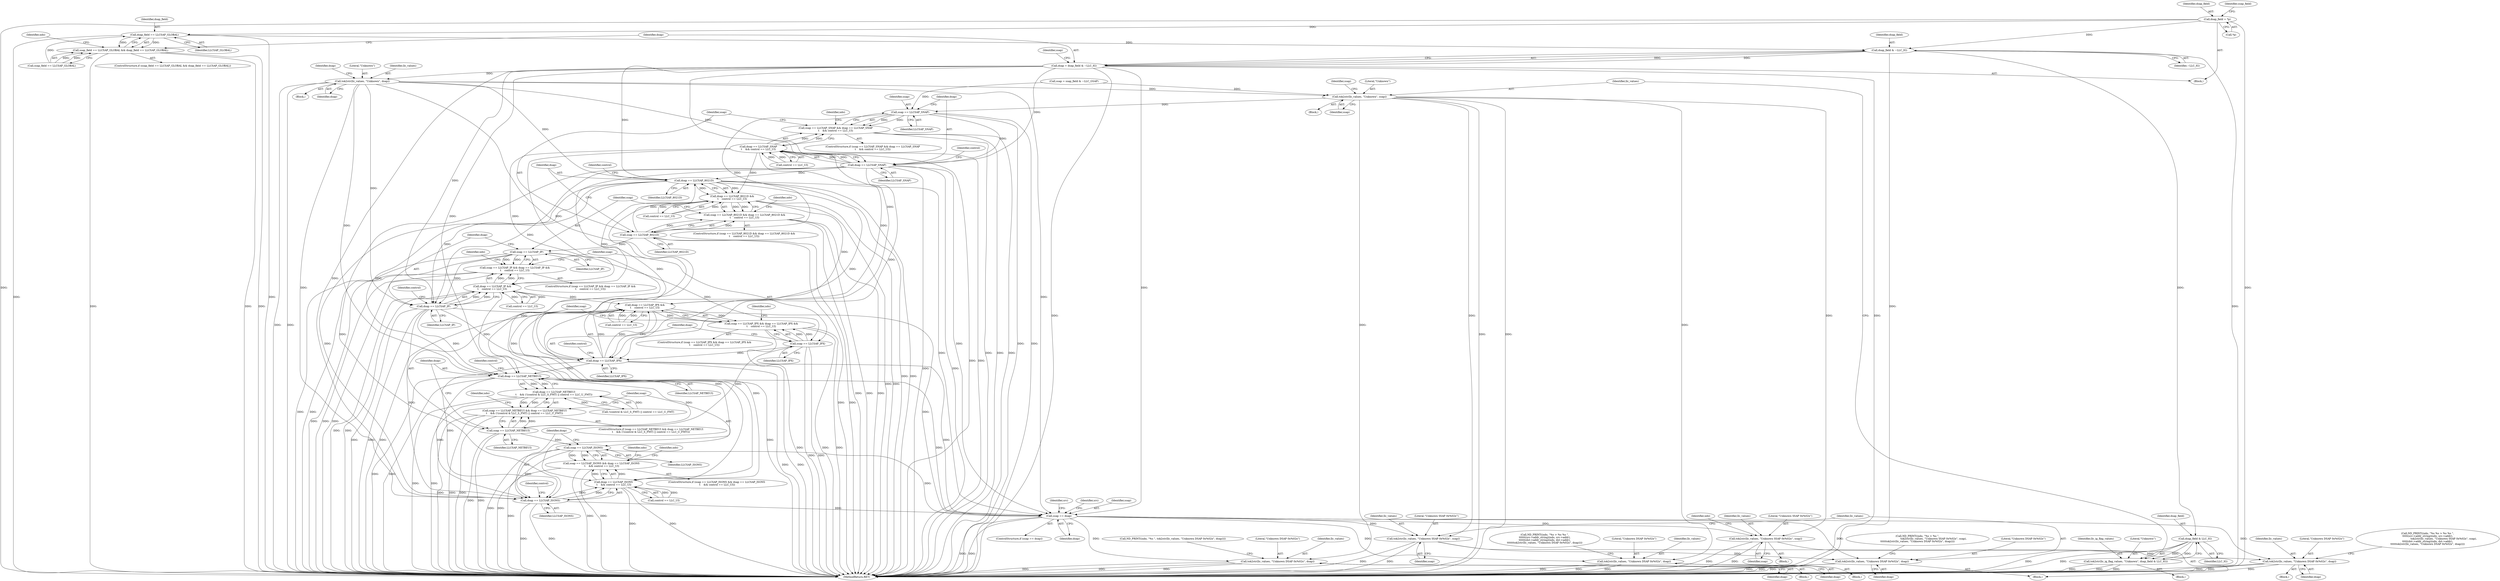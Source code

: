 digraph "0_tcpdump_1dcd10aceabbc03bf571ea32b892c522cbe923de_10@pointer" {
"1000165" [label="(Call,dsap_field = *p)"];
"1000245" [label="(Call,dsap_field == LLCSAP_GLOBAL)"];
"1000241" [label="(Call,ssap_field == LLCSAP_GLOBAL && dsap_field == LLCSAP_GLOBAL)"];
"1000265" [label="(Call,dsap_field & ~LLC_IG)"];
"1000263" [label="(Call,dsap = dsap_field & ~LLC_IG)"];
"1000284" [label="(Call,tok2str(llc_values, \"Unknown\", dsap))"];
"1000298" [label="(Call,tok2str(llc_values, \"Unknown\", ssap))"];
"1000338" [label="(Call,ssap == LLCSAP_SNAP)"];
"1000337" [label="(Call,ssap == LLCSAP_SNAP && dsap == LLCSAP_SNAP\n\t    && control == LLC_UI)"];
"1000342" [label="(Call,dsap == LLCSAP_SNAP)"];
"1000341" [label="(Call,dsap == LLCSAP_SNAP\n\t    && control == LLC_UI)"];
"1000375" [label="(Call,dsap == LLCSAP_8021D &&\n\t    control == LLC_UI)"];
"1000371" [label="(Call,ssap == LLCSAP_8021D && dsap == LLCSAP_8021D &&\n\t    control == LLC_UI)"];
"1000394" [label="(Call,dsap == LLCSAP_IP &&\n\t    control == LLC_UI)"];
"1000390" [label="(Call,ssap == LLCSAP_IP && dsap == LLCSAP_IP &&\n\t    control == LLC_UI)"];
"1000413" [label="(Call,dsap == LLCSAP_IPX &&\n\t    control == LLC_UI)"];
"1000409" [label="(Call,ssap == LLCSAP_IPX && dsap == LLCSAP_IPX &&\n\t    control == LLC_UI)"];
"1000465" [label="(Call,dsap == LLCSAP_ISONS\n \t    && control == LLC_UI)"];
"1000461" [label="(Call,ssap == LLCSAP_ISONS && dsap == LLCSAP_ISONS\n \t    && control == LLC_UI)"];
"1000376" [label="(Call,dsap == LLCSAP_8021D)"];
"1000395" [label="(Call,dsap == LLCSAP_IP)"];
"1000414" [label="(Call,dsap == LLCSAP_IPX)"];
"1000441" [label="(Call,dsap == LLCSAP_NETBEUI)"];
"1000440" [label="(Call,dsap == LLCSAP_NETBEUI\n\t    && (!(control & LLC_S_FMT) || control == LLC_U_FMT))"];
"1000436" [label="(Call,ssap == LLCSAP_NETBEUI && dsap == LLCSAP_NETBEUI\n\t    && (!(control & LLC_S_FMT) || control == LLC_U_FMT))"];
"1000466" [label="(Call,dsap == LLCSAP_ISONS)"];
"1000487" [label="(Call,ssap == dsap)"];
"1000504" [label="(Call,tok2str(llc_values, \"Unknown DSAP 0x%02x\", dsap))"];
"1000526" [label="(Call,tok2str(llc_values, \"Unknown DSAP 0x%02x\", dsap))"];
"1000546" [label="(Call,tok2str(llc_values, \"Unknown SSAP 0x%02x\", ssap))"];
"1000550" [label="(Call,tok2str(llc_values, \"Unknown DSAP 0x%02x\", dsap))"];
"1000567" [label="(Call,tok2str(llc_values, \"Unknown SSAP 0x%02x\", ssap))"];
"1000577" [label="(Call,tok2str(llc_values, \"Unknown DSAP 0x%02x\", dsap))"];
"1000372" [label="(Call,ssap == LLCSAP_8021D)"];
"1000391" [label="(Call,ssap == LLCSAP_IP)"];
"1000410" [label="(Call,ssap == LLCSAP_IPX)"];
"1000437" [label="(Call,ssap == LLCSAP_NETBEUI)"];
"1000462" [label="(Call,ssap == LLCSAP_ISONS)"];
"1000294" [label="(Call,dsap_field & LLC_IG)"];
"1000291" [label="(Call,tok2str(llc_ig_flag_values, \"Unknown\", dsap_field & LLC_IG))"];
"1000303" [label="(Identifier,ssap)"];
"1000371" [label="(Call,ssap == LLCSAP_8021D && dsap == LLCSAP_8021D &&\n\t    control == LLC_UI)"];
"1000755" [label="(MethodReturn,RET)"];
"1000125" [label="(Block,)"];
"1000267" [label="(Identifier,~LLC_IG)"];
"1000397" [label="(Identifier,LLCSAP_IP)"];
"1000336" [label="(ControlStructure,if (ssap == LLCSAP_SNAP && dsap == LLCSAP_SNAP\n\t    && control == LLC_UI))"];
"1000389" [label="(ControlStructure,if (ssap == LLCSAP_IP && dsap == LLCSAP_IP &&\n\t    control == LLC_UI))"];
"1000166" [label="(Identifier,dsap_field)"];
"1000466" [label="(Call,dsap == LLCSAP_ISONS)"];
"1000578" [label="(Identifier,llc_values)"];
"1000417" [label="(Call,control == LLC_UI)"];
"1000398" [label="(Call,control == LLC_UI)"];
"1000265" [label="(Call,dsap_field & ~LLC_IG)"];
"1000483" [label="(Identifier,ndo)"];
"1000506" [label="(Literal,\"Unknown DSAP 0x%02x\")"];
"1000339" [label="(Identifier,ssap)"];
"1000292" [label="(Identifier,llc_ig_flag_values)"];
"1000548" [label="(Literal,\"Unknown SSAP 0x%02x\")"];
"1000567" [label="(Call,tok2str(llc_values, \"Unknown SSAP 0x%02x\", ssap))"];
"1000507" [label="(Identifier,dsap)"];
"1000241" [label="(Call,ssap_field == LLCSAP_GLOBAL && dsap_field == LLCSAP_GLOBAL)"];
"1000342" [label="(Call,dsap == LLCSAP_SNAP)"];
"1000268" [label="(Call,ssap = ssap_field & ~LLC_GSAP)"];
"1000460" [label="(ControlStructure,if (ssap == LLCSAP_ISONS && dsap == LLCSAP_ISONS\n \t    && control == LLC_UI))"];
"1000341" [label="(Call,dsap == LLCSAP_SNAP\n\t    && control == LLC_UI)"];
"1000377" [label="(Identifier,dsap)"];
"1000487" [label="(Call,ssap == dsap)"];
"1000553" [label="(Identifier,dsap)"];
"1000494" [label="(Identifier,src)"];
"1000300" [label="(Literal,\"Unknown\")"];
"1000462" [label="(Call,ssap == LLCSAP_ISONS)"];
"1000444" [label="(Call,!(control & LLC_S_FMT) || control == LLC_U_FMT)"];
"1000579" [label="(Literal,\"Unknown DSAP 0x%02x\")"];
"1000346" [label="(Identifier,control)"];
"1000441" [label="(Call,dsap == LLCSAP_NETBEUI)"];
"1000390" [label="(Call,ssap == LLCSAP_IP && dsap == LLCSAP_IP &&\n\t    control == LLC_UI)"];
"1000337" [label="(Call,ssap == LLCSAP_SNAP && dsap == LLCSAP_SNAP\n\t    && control == LLC_UI)"];
"1000547" [label="(Identifier,llc_values)"];
"1000545" [label="(Block,)"];
"1000569" [label="(Literal,\"Unknown SSAP 0x%02x\")"];
"1000384" [label="(Identifier,ndo)"];
"1000410" [label="(Call,ssap == LLCSAP_IPX)"];
"1000573" [label="(Identifier,ndo)"];
"1000165" [label="(Call,dsap_field = *p)"];
"1000297" [label="(Block,)"];
"1000435" [label="(ControlStructure,if (ssap == LLCSAP_NETBEUI && dsap == LLCSAP_NETBEUI\n\t    && (!(control & LLC_S_FMT) || control == LLC_U_FMT)))"];
"1000416" [label="(Identifier,LLCSAP_IPX)"];
"1000296" [label="(Identifier,LLC_IG)"];
"1000393" [label="(Identifier,LLCSAP_IP)"];
"1000285" [label="(Identifier,llc_values)"];
"1000505" [label="(Identifier,llc_values)"];
"1000372" [label="(Call,ssap == LLCSAP_8021D)"];
"1000289" [label="(Identifier,dsap)"];
"1000470" [label="(Identifier,control)"];
"1000245" [label="(Call,dsap_field == LLCSAP_GLOBAL)"];
"1000283" [label="(Block,)"];
"1000412" [label="(Identifier,LLCSAP_IPX)"];
"1000345" [label="(Call,control == LLC_UI)"];
"1000344" [label="(Identifier,LLCSAP_SNAP)"];
"1000415" [label="(Identifier,dsap)"];
"1000242" [label="(Call,ssap_field == LLCSAP_GLOBAL)"];
"1000442" [label="(Identifier,dsap)"];
"1000295" [label="(Identifier,dsap_field)"];
"1000408" [label="(ControlStructure,if (ssap == LLCSAP_IPX && dsap == LLCSAP_IPX &&\n\t    control == LLC_UI))"];
"1000409" [label="(Call,ssap == LLCSAP_IPX && dsap == LLCSAP_IPX &&\n\t    control == LLC_UI)"];
"1000529" [label="(Identifier,dsap)"];
"1000396" [label="(Identifier,dsap)"];
"1000343" [label="(Identifier,dsap)"];
"1000551" [label="(Identifier,llc_values)"];
"1000527" [label="(Identifier,llc_values)"];
"1000370" [label="(ControlStructure,if (ssap == LLCSAP_8021D && dsap == LLCSAP_8021D &&\n\t    control == LLC_UI))"];
"1000251" [label="(Identifier,ndo)"];
"1000438" [label="(Identifier,ssap)"];
"1000568" [label="(Identifier,llc_values)"];
"1000411" [label="(Identifier,ssap)"];
"1000486" [label="(ControlStructure,if (ssap == dsap))"];
"1000502" [label="(Block,)"];
"1000392" [label="(Identifier,ssap)"];
"1000540" [label="(Call,ND_PRINT((ndo, \"%s > %s \",\n                                        tok2str(llc_values, \"Unknown SSAP 0x%02x\", ssap),\n\t\t\t\t\ttok2str(llc_values, \"Unknown DSAP 0x%02x\", dsap))))"];
"1000290" [label="(Block,)"];
"1000520" [label="(Block,)"];
"1000577" [label="(Call,tok2str(llc_values, \"Unknown DSAP 0x%02x\", dsap))"];
"1000375" [label="(Call,dsap == LLCSAP_8021D &&\n\t    control == LLC_UI)"];
"1000293" [label="(Literal,\"Unknown\")"];
"1000454" [label="(Identifier,ndo)"];
"1000247" [label="(Identifier,LLCSAP_GLOBAL)"];
"1000403" [label="(Identifier,ndo)"];
"1000440" [label="(Call,dsap == LLCSAP_NETBEUI\n\t    && (!(control & LLC_S_FMT) || control == LLC_U_FMT))"];
"1000378" [label="(Identifier,LLCSAP_8021D)"];
"1000395" [label="(Call,dsap == LLCSAP_IP)"];
"1000167" [label="(Call,*p)"];
"1000246" [label="(Identifier,dsap_field)"];
"1000391" [label="(Call,ssap == LLCSAP_IP)"];
"1000555" [label="(Call,ND_PRINT((ndo, \"%s %s > %s %s \",\n\t\t\t\t\t(src->addr_string)(ndo, src->addr),\n                                        tok2str(llc_values, \"Unknown SSAP 0x%02x\", ssap),\n\t\t\t\t\t(dst->addr_string)(ndo, dst->addr),\n\t\t\t\t\ttok2str(llc_values, \"Unknown DSAP 0x%02x\", dsap))))"];
"1000269" [label="(Identifier,ssap)"];
"1000467" [label="(Identifier,dsap)"];
"1000463" [label="(Identifier,ssap)"];
"1000294" [label="(Call,dsap_field & LLC_IG)"];
"1000571" [label="(Block,)"];
"1000566" [label="(Block,)"];
"1000399" [label="(Identifier,control)"];
"1000535" [label="(Identifier,src)"];
"1000447" [label="(Identifier,control)"];
"1000373" [label="(Identifier,ssap)"];
"1000286" [label="(Literal,\"Unknown\")"];
"1000570" [label="(Identifier,ssap)"];
"1000423" [label="(Identifier,ndo)"];
"1000580" [label="(Identifier,dsap)"];
"1000468" [label="(Identifier,LLCSAP_ISONS)"];
"1000418" [label="(Identifier,control)"];
"1000437" [label="(Call,ssap == LLCSAP_NETBEUI)"];
"1000284" [label="(Call,tok2str(llc_values, \"Unknown\", dsap))"];
"1000352" [label="(Identifier,ndo)"];
"1000374" [label="(Identifier,LLCSAP_8021D)"];
"1000263" [label="(Call,dsap = dsap_field & ~LLC_IG)"];
"1000376" [label="(Call,dsap == LLCSAP_8021D)"];
"1000298" [label="(Call,tok2str(llc_values, \"Unknown\", ssap))"];
"1000443" [label="(Identifier,LLCSAP_NETBEUI)"];
"1000299" [label="(Identifier,llc_values)"];
"1000413" [label="(Call,dsap == LLCSAP_IPX &&\n\t    control == LLC_UI)"];
"1000550" [label="(Call,tok2str(llc_values, \"Unknown DSAP 0x%02x\", dsap))"];
"1000266" [label="(Identifier,dsap_field)"];
"1000394" [label="(Call,dsap == LLCSAP_IP &&\n\t    control == LLC_UI)"];
"1000549" [label="(Identifier,ssap)"];
"1000291" [label="(Call,tok2str(llc_ig_flag_values, \"Unknown\", dsap_field & LLC_IG))"];
"1000474" [label="(Identifier,ndo)"];
"1000170" [label="(Identifier,ssap_field)"];
"1000379" [label="(Call,control == LLC_UI)"];
"1000552" [label="(Literal,\"Unknown DSAP 0x%02x\")"];
"1000340" [label="(Identifier,LLCSAP_SNAP)"];
"1000338" [label="(Call,ssap == LLCSAP_SNAP)"];
"1000301" [label="(Identifier,ssap)"];
"1000414" [label="(Call,dsap == LLCSAP_IPX)"];
"1000465" [label="(Call,dsap == LLCSAP_ISONS\n \t    && control == LLC_UI)"];
"1000380" [label="(Identifier,control)"];
"1000287" [label="(Identifier,dsap)"];
"1000509" [label="(Call,ND_PRINT((ndo, \"%s > %s %s \",\n\t\t\t\t\t\t(src->addr_string)(ndo, src->addr),\n\t\t\t\t\t\t(dst->addr_string)(ndo, dst->addr),\n\t\t\t\t\t\ttok2str(llc_values, \"Unknown DSAP 0x%02x\", dsap))))"];
"1000439" [label="(Identifier,LLCSAP_NETBEUI)"];
"1000489" [label="(Identifier,dsap)"];
"1000461" [label="(Call,ssap == LLCSAP_ISONS && dsap == LLCSAP_ISONS\n \t    && control == LLC_UI)"];
"1000504" [label="(Call,tok2str(llc_values, \"Unknown DSAP 0x%02x\", dsap))"];
"1000264" [label="(Identifier,dsap)"];
"1000528" [label="(Literal,\"Unknown DSAP 0x%02x\")"];
"1000546" [label="(Call,tok2str(llc_values, \"Unknown SSAP 0x%02x\", ssap))"];
"1000469" [label="(Call,control == LLC_UI)"];
"1000499" [label="(Call,ND_PRINT((ndo, \"%s \", tok2str(llc_values, \"Unknown DSAP 0x%02x\", dsap))))"];
"1000526" [label="(Call,tok2str(llc_values, \"Unknown DSAP 0x%02x\", dsap))"];
"1000488" [label="(Identifier,ssap)"];
"1000464" [label="(Identifier,LLCSAP_ISONS)"];
"1000436" [label="(Call,ssap == LLCSAP_NETBEUI && dsap == LLCSAP_NETBEUI\n\t    && (!(control & LLC_S_FMT) || control == LLC_U_FMT))"];
"1000240" [label="(ControlStructure,if (ssap_field == LLCSAP_GLOBAL && dsap_field == LLCSAP_GLOBAL))"];
"1000165" -> "1000125"  [label="AST: "];
"1000165" -> "1000167"  [label="CFG: "];
"1000166" -> "1000165"  [label="AST: "];
"1000167" -> "1000165"  [label="AST: "];
"1000170" -> "1000165"  [label="CFG: "];
"1000165" -> "1000755"  [label="DDG: "];
"1000165" -> "1000755"  [label="DDG: "];
"1000165" -> "1000245"  [label="DDG: "];
"1000165" -> "1000265"  [label="DDG: "];
"1000245" -> "1000241"  [label="AST: "];
"1000245" -> "1000247"  [label="CFG: "];
"1000246" -> "1000245"  [label="AST: "];
"1000247" -> "1000245"  [label="AST: "];
"1000241" -> "1000245"  [label="CFG: "];
"1000245" -> "1000755"  [label="DDG: "];
"1000245" -> "1000755"  [label="DDG: "];
"1000245" -> "1000241"  [label="DDG: "];
"1000245" -> "1000241"  [label="DDG: "];
"1000242" -> "1000245"  [label="DDG: "];
"1000245" -> "1000265"  [label="DDG: "];
"1000241" -> "1000240"  [label="AST: "];
"1000241" -> "1000242"  [label="CFG: "];
"1000242" -> "1000241"  [label="AST: "];
"1000251" -> "1000241"  [label="CFG: "];
"1000264" -> "1000241"  [label="CFG: "];
"1000241" -> "1000755"  [label="DDG: "];
"1000241" -> "1000755"  [label="DDG: "];
"1000241" -> "1000755"  [label="DDG: "];
"1000242" -> "1000241"  [label="DDG: "];
"1000242" -> "1000241"  [label="DDG: "];
"1000265" -> "1000263"  [label="AST: "];
"1000265" -> "1000267"  [label="CFG: "];
"1000266" -> "1000265"  [label="AST: "];
"1000267" -> "1000265"  [label="AST: "];
"1000263" -> "1000265"  [label="CFG: "];
"1000265" -> "1000755"  [label="DDG: "];
"1000265" -> "1000755"  [label="DDG: "];
"1000265" -> "1000263"  [label="DDG: "];
"1000265" -> "1000263"  [label="DDG: "];
"1000265" -> "1000294"  [label="DDG: "];
"1000263" -> "1000125"  [label="AST: "];
"1000264" -> "1000263"  [label="AST: "];
"1000269" -> "1000263"  [label="CFG: "];
"1000263" -> "1000755"  [label="DDG: "];
"1000263" -> "1000755"  [label="DDG: "];
"1000263" -> "1000284"  [label="DDG: "];
"1000263" -> "1000342"  [label="DDG: "];
"1000263" -> "1000376"  [label="DDG: "];
"1000263" -> "1000395"  [label="DDG: "];
"1000263" -> "1000414"  [label="DDG: "];
"1000263" -> "1000441"  [label="DDG: "];
"1000263" -> "1000466"  [label="DDG: "];
"1000263" -> "1000487"  [label="DDG: "];
"1000284" -> "1000283"  [label="AST: "];
"1000284" -> "1000287"  [label="CFG: "];
"1000285" -> "1000284"  [label="AST: "];
"1000286" -> "1000284"  [label="AST: "];
"1000287" -> "1000284"  [label="AST: "];
"1000289" -> "1000284"  [label="CFG: "];
"1000284" -> "1000755"  [label="DDG: "];
"1000284" -> "1000755"  [label="DDG: "];
"1000284" -> "1000298"  [label="DDG: "];
"1000284" -> "1000342"  [label="DDG: "];
"1000284" -> "1000376"  [label="DDG: "];
"1000284" -> "1000395"  [label="DDG: "];
"1000284" -> "1000414"  [label="DDG: "];
"1000284" -> "1000441"  [label="DDG: "];
"1000284" -> "1000466"  [label="DDG: "];
"1000284" -> "1000487"  [label="DDG: "];
"1000298" -> "1000297"  [label="AST: "];
"1000298" -> "1000301"  [label="CFG: "];
"1000299" -> "1000298"  [label="AST: "];
"1000300" -> "1000298"  [label="AST: "];
"1000301" -> "1000298"  [label="AST: "];
"1000303" -> "1000298"  [label="CFG: "];
"1000298" -> "1000755"  [label="DDG: "];
"1000298" -> "1000755"  [label="DDG: "];
"1000268" -> "1000298"  [label="DDG: "];
"1000298" -> "1000338"  [label="DDG: "];
"1000298" -> "1000504"  [label="DDG: "];
"1000298" -> "1000526"  [label="DDG: "];
"1000298" -> "1000546"  [label="DDG: "];
"1000298" -> "1000567"  [label="DDG: "];
"1000338" -> "1000337"  [label="AST: "];
"1000338" -> "1000340"  [label="CFG: "];
"1000339" -> "1000338"  [label="AST: "];
"1000340" -> "1000338"  [label="AST: "];
"1000343" -> "1000338"  [label="CFG: "];
"1000337" -> "1000338"  [label="CFG: "];
"1000338" -> "1000755"  [label="DDG: "];
"1000338" -> "1000755"  [label="DDG: "];
"1000338" -> "1000337"  [label="DDG: "];
"1000338" -> "1000337"  [label="DDG: "];
"1000268" -> "1000338"  [label="DDG: "];
"1000338" -> "1000342"  [label="DDG: "];
"1000338" -> "1000372"  [label="DDG: "];
"1000337" -> "1000336"  [label="AST: "];
"1000337" -> "1000341"  [label="CFG: "];
"1000341" -> "1000337"  [label="AST: "];
"1000352" -> "1000337"  [label="CFG: "];
"1000373" -> "1000337"  [label="CFG: "];
"1000337" -> "1000755"  [label="DDG: "];
"1000337" -> "1000755"  [label="DDG: "];
"1000337" -> "1000755"  [label="DDG: "];
"1000341" -> "1000337"  [label="DDG: "];
"1000341" -> "1000337"  [label="DDG: "];
"1000342" -> "1000341"  [label="AST: "];
"1000342" -> "1000344"  [label="CFG: "];
"1000343" -> "1000342"  [label="AST: "];
"1000344" -> "1000342"  [label="AST: "];
"1000346" -> "1000342"  [label="CFG: "];
"1000341" -> "1000342"  [label="CFG: "];
"1000342" -> "1000755"  [label="DDG: "];
"1000342" -> "1000755"  [label="DDG: "];
"1000342" -> "1000341"  [label="DDG: "];
"1000342" -> "1000341"  [label="DDG: "];
"1000342" -> "1000376"  [label="DDG: "];
"1000342" -> "1000395"  [label="DDG: "];
"1000342" -> "1000414"  [label="DDG: "];
"1000342" -> "1000441"  [label="DDG: "];
"1000342" -> "1000466"  [label="DDG: "];
"1000342" -> "1000487"  [label="DDG: "];
"1000341" -> "1000345"  [label="CFG: "];
"1000345" -> "1000341"  [label="AST: "];
"1000341" -> "1000755"  [label="DDG: "];
"1000341" -> "1000755"  [label="DDG: "];
"1000345" -> "1000341"  [label="DDG: "];
"1000345" -> "1000341"  [label="DDG: "];
"1000341" -> "1000375"  [label="DDG: "];
"1000341" -> "1000394"  [label="DDG: "];
"1000341" -> "1000413"  [label="DDG: "];
"1000341" -> "1000465"  [label="DDG: "];
"1000375" -> "1000371"  [label="AST: "];
"1000375" -> "1000376"  [label="CFG: "];
"1000375" -> "1000379"  [label="CFG: "];
"1000376" -> "1000375"  [label="AST: "];
"1000379" -> "1000375"  [label="AST: "];
"1000371" -> "1000375"  [label="CFG: "];
"1000375" -> "1000755"  [label="DDG: "];
"1000375" -> "1000755"  [label="DDG: "];
"1000375" -> "1000371"  [label="DDG: "];
"1000375" -> "1000371"  [label="DDG: "];
"1000376" -> "1000375"  [label="DDG: "];
"1000376" -> "1000375"  [label="DDG: "];
"1000379" -> "1000375"  [label="DDG: "];
"1000379" -> "1000375"  [label="DDG: "];
"1000375" -> "1000394"  [label="DDG: "];
"1000375" -> "1000413"  [label="DDG: "];
"1000375" -> "1000465"  [label="DDG: "];
"1000371" -> "1000370"  [label="AST: "];
"1000371" -> "1000372"  [label="CFG: "];
"1000372" -> "1000371"  [label="AST: "];
"1000384" -> "1000371"  [label="CFG: "];
"1000392" -> "1000371"  [label="CFG: "];
"1000371" -> "1000755"  [label="DDG: "];
"1000371" -> "1000755"  [label="DDG: "];
"1000371" -> "1000755"  [label="DDG: "];
"1000372" -> "1000371"  [label="DDG: "];
"1000372" -> "1000371"  [label="DDG: "];
"1000394" -> "1000390"  [label="AST: "];
"1000394" -> "1000395"  [label="CFG: "];
"1000394" -> "1000398"  [label="CFG: "];
"1000395" -> "1000394"  [label="AST: "];
"1000398" -> "1000394"  [label="AST: "];
"1000390" -> "1000394"  [label="CFG: "];
"1000394" -> "1000755"  [label="DDG: "];
"1000394" -> "1000755"  [label="DDG: "];
"1000394" -> "1000390"  [label="DDG: "];
"1000394" -> "1000390"  [label="DDG: "];
"1000395" -> "1000394"  [label="DDG: "];
"1000395" -> "1000394"  [label="DDG: "];
"1000398" -> "1000394"  [label="DDG: "];
"1000398" -> "1000394"  [label="DDG: "];
"1000394" -> "1000413"  [label="DDG: "];
"1000394" -> "1000465"  [label="DDG: "];
"1000390" -> "1000389"  [label="AST: "];
"1000390" -> "1000391"  [label="CFG: "];
"1000391" -> "1000390"  [label="AST: "];
"1000403" -> "1000390"  [label="CFG: "];
"1000411" -> "1000390"  [label="CFG: "];
"1000390" -> "1000755"  [label="DDG: "];
"1000390" -> "1000755"  [label="DDG: "];
"1000390" -> "1000755"  [label="DDG: "];
"1000391" -> "1000390"  [label="DDG: "];
"1000391" -> "1000390"  [label="DDG: "];
"1000413" -> "1000409"  [label="AST: "];
"1000413" -> "1000414"  [label="CFG: "];
"1000413" -> "1000417"  [label="CFG: "];
"1000414" -> "1000413"  [label="AST: "];
"1000417" -> "1000413"  [label="AST: "];
"1000409" -> "1000413"  [label="CFG: "];
"1000413" -> "1000755"  [label="DDG: "];
"1000413" -> "1000755"  [label="DDG: "];
"1000413" -> "1000409"  [label="DDG: "];
"1000413" -> "1000409"  [label="DDG: "];
"1000414" -> "1000413"  [label="DDG: "];
"1000414" -> "1000413"  [label="DDG: "];
"1000417" -> "1000413"  [label="DDG: "];
"1000417" -> "1000413"  [label="DDG: "];
"1000413" -> "1000465"  [label="DDG: "];
"1000409" -> "1000408"  [label="AST: "];
"1000409" -> "1000410"  [label="CFG: "];
"1000410" -> "1000409"  [label="AST: "];
"1000423" -> "1000409"  [label="CFG: "];
"1000438" -> "1000409"  [label="CFG: "];
"1000409" -> "1000755"  [label="DDG: "];
"1000409" -> "1000755"  [label="DDG: "];
"1000409" -> "1000755"  [label="DDG: "];
"1000410" -> "1000409"  [label="DDG: "];
"1000410" -> "1000409"  [label="DDG: "];
"1000465" -> "1000461"  [label="AST: "];
"1000465" -> "1000466"  [label="CFG: "];
"1000465" -> "1000469"  [label="CFG: "];
"1000466" -> "1000465"  [label="AST: "];
"1000469" -> "1000465"  [label="AST: "];
"1000461" -> "1000465"  [label="CFG: "];
"1000465" -> "1000755"  [label="DDG: "];
"1000465" -> "1000755"  [label="DDG: "];
"1000465" -> "1000461"  [label="DDG: "];
"1000465" -> "1000461"  [label="DDG: "];
"1000466" -> "1000465"  [label="DDG: "];
"1000466" -> "1000465"  [label="DDG: "];
"1000469" -> "1000465"  [label="DDG: "];
"1000469" -> "1000465"  [label="DDG: "];
"1000461" -> "1000460"  [label="AST: "];
"1000461" -> "1000462"  [label="CFG: "];
"1000462" -> "1000461"  [label="AST: "];
"1000474" -> "1000461"  [label="CFG: "];
"1000483" -> "1000461"  [label="CFG: "];
"1000461" -> "1000755"  [label="DDG: "];
"1000461" -> "1000755"  [label="DDG: "];
"1000461" -> "1000755"  [label="DDG: "];
"1000462" -> "1000461"  [label="DDG: "];
"1000462" -> "1000461"  [label="DDG: "];
"1000376" -> "1000378"  [label="CFG: "];
"1000377" -> "1000376"  [label="AST: "];
"1000378" -> "1000376"  [label="AST: "];
"1000380" -> "1000376"  [label="CFG: "];
"1000376" -> "1000755"  [label="DDG: "];
"1000376" -> "1000755"  [label="DDG: "];
"1000372" -> "1000376"  [label="DDG: "];
"1000376" -> "1000395"  [label="DDG: "];
"1000376" -> "1000414"  [label="DDG: "];
"1000376" -> "1000441"  [label="DDG: "];
"1000376" -> "1000466"  [label="DDG: "];
"1000376" -> "1000487"  [label="DDG: "];
"1000395" -> "1000397"  [label="CFG: "];
"1000396" -> "1000395"  [label="AST: "];
"1000397" -> "1000395"  [label="AST: "];
"1000399" -> "1000395"  [label="CFG: "];
"1000395" -> "1000755"  [label="DDG: "];
"1000395" -> "1000755"  [label="DDG: "];
"1000391" -> "1000395"  [label="DDG: "];
"1000395" -> "1000414"  [label="DDG: "];
"1000395" -> "1000441"  [label="DDG: "];
"1000395" -> "1000466"  [label="DDG: "];
"1000395" -> "1000487"  [label="DDG: "];
"1000414" -> "1000416"  [label="CFG: "];
"1000415" -> "1000414"  [label="AST: "];
"1000416" -> "1000414"  [label="AST: "];
"1000418" -> "1000414"  [label="CFG: "];
"1000414" -> "1000755"  [label="DDG: "];
"1000414" -> "1000755"  [label="DDG: "];
"1000410" -> "1000414"  [label="DDG: "];
"1000414" -> "1000441"  [label="DDG: "];
"1000414" -> "1000466"  [label="DDG: "];
"1000414" -> "1000487"  [label="DDG: "];
"1000441" -> "1000440"  [label="AST: "];
"1000441" -> "1000443"  [label="CFG: "];
"1000442" -> "1000441"  [label="AST: "];
"1000443" -> "1000441"  [label="AST: "];
"1000447" -> "1000441"  [label="CFG: "];
"1000440" -> "1000441"  [label="CFG: "];
"1000441" -> "1000755"  [label="DDG: "];
"1000441" -> "1000755"  [label="DDG: "];
"1000441" -> "1000440"  [label="DDG: "];
"1000441" -> "1000440"  [label="DDG: "];
"1000437" -> "1000441"  [label="DDG: "];
"1000441" -> "1000466"  [label="DDG: "];
"1000441" -> "1000487"  [label="DDG: "];
"1000440" -> "1000436"  [label="AST: "];
"1000440" -> "1000444"  [label="CFG: "];
"1000444" -> "1000440"  [label="AST: "];
"1000436" -> "1000440"  [label="CFG: "];
"1000440" -> "1000755"  [label="DDG: "];
"1000440" -> "1000755"  [label="DDG: "];
"1000440" -> "1000436"  [label="DDG: "];
"1000440" -> "1000436"  [label="DDG: "];
"1000444" -> "1000440"  [label="DDG: "];
"1000444" -> "1000440"  [label="DDG: "];
"1000436" -> "1000435"  [label="AST: "];
"1000436" -> "1000437"  [label="CFG: "];
"1000437" -> "1000436"  [label="AST: "];
"1000454" -> "1000436"  [label="CFG: "];
"1000463" -> "1000436"  [label="CFG: "];
"1000436" -> "1000755"  [label="DDG: "];
"1000436" -> "1000755"  [label="DDG: "];
"1000436" -> "1000755"  [label="DDG: "];
"1000437" -> "1000436"  [label="DDG: "];
"1000437" -> "1000436"  [label="DDG: "];
"1000466" -> "1000468"  [label="CFG: "];
"1000467" -> "1000466"  [label="AST: "];
"1000468" -> "1000466"  [label="AST: "];
"1000470" -> "1000466"  [label="CFG: "];
"1000466" -> "1000755"  [label="DDG: "];
"1000466" -> "1000755"  [label="DDG: "];
"1000462" -> "1000466"  [label="DDG: "];
"1000466" -> "1000487"  [label="DDG: "];
"1000487" -> "1000486"  [label="AST: "];
"1000487" -> "1000489"  [label="CFG: "];
"1000488" -> "1000487"  [label="AST: "];
"1000489" -> "1000487"  [label="AST: "];
"1000494" -> "1000487"  [label="CFG: "];
"1000535" -> "1000487"  [label="CFG: "];
"1000487" -> "1000755"  [label="DDG: "];
"1000487" -> "1000755"  [label="DDG: "];
"1000462" -> "1000487"  [label="DDG: "];
"1000487" -> "1000504"  [label="DDG: "];
"1000487" -> "1000526"  [label="DDG: "];
"1000487" -> "1000546"  [label="DDG: "];
"1000487" -> "1000550"  [label="DDG: "];
"1000487" -> "1000567"  [label="DDG: "];
"1000487" -> "1000577"  [label="DDG: "];
"1000504" -> "1000502"  [label="AST: "];
"1000504" -> "1000507"  [label="CFG: "];
"1000505" -> "1000504"  [label="AST: "];
"1000506" -> "1000504"  [label="AST: "];
"1000507" -> "1000504"  [label="AST: "];
"1000499" -> "1000504"  [label="CFG: "];
"1000504" -> "1000755"  [label="DDG: "];
"1000504" -> "1000755"  [label="DDG: "];
"1000504" -> "1000755"  [label="DDG: "];
"1000526" -> "1000520"  [label="AST: "];
"1000526" -> "1000529"  [label="CFG: "];
"1000527" -> "1000526"  [label="AST: "];
"1000528" -> "1000526"  [label="AST: "];
"1000529" -> "1000526"  [label="AST: "];
"1000509" -> "1000526"  [label="CFG: "];
"1000526" -> "1000755"  [label="DDG: "];
"1000526" -> "1000755"  [label="DDG: "];
"1000526" -> "1000755"  [label="DDG: "];
"1000546" -> "1000545"  [label="AST: "];
"1000546" -> "1000549"  [label="CFG: "];
"1000547" -> "1000546"  [label="AST: "];
"1000548" -> "1000546"  [label="AST: "];
"1000549" -> "1000546"  [label="AST: "];
"1000551" -> "1000546"  [label="CFG: "];
"1000546" -> "1000755"  [label="DDG: "];
"1000546" -> "1000755"  [label="DDG: "];
"1000546" -> "1000550"  [label="DDG: "];
"1000550" -> "1000545"  [label="AST: "];
"1000550" -> "1000553"  [label="CFG: "];
"1000551" -> "1000550"  [label="AST: "];
"1000552" -> "1000550"  [label="AST: "];
"1000553" -> "1000550"  [label="AST: "];
"1000540" -> "1000550"  [label="CFG: "];
"1000550" -> "1000755"  [label="DDG: "];
"1000550" -> "1000755"  [label="DDG: "];
"1000550" -> "1000755"  [label="DDG: "];
"1000567" -> "1000566"  [label="AST: "];
"1000567" -> "1000570"  [label="CFG: "];
"1000568" -> "1000567"  [label="AST: "];
"1000569" -> "1000567"  [label="AST: "];
"1000570" -> "1000567"  [label="AST: "];
"1000573" -> "1000567"  [label="CFG: "];
"1000567" -> "1000755"  [label="DDG: "];
"1000567" -> "1000755"  [label="DDG: "];
"1000567" -> "1000577"  [label="DDG: "];
"1000577" -> "1000571"  [label="AST: "];
"1000577" -> "1000580"  [label="CFG: "];
"1000578" -> "1000577"  [label="AST: "];
"1000579" -> "1000577"  [label="AST: "];
"1000580" -> "1000577"  [label="AST: "];
"1000555" -> "1000577"  [label="CFG: "];
"1000577" -> "1000755"  [label="DDG: "];
"1000577" -> "1000755"  [label="DDG: "];
"1000577" -> "1000755"  [label="DDG: "];
"1000372" -> "1000374"  [label="CFG: "];
"1000373" -> "1000372"  [label="AST: "];
"1000374" -> "1000372"  [label="AST: "];
"1000377" -> "1000372"  [label="CFG: "];
"1000372" -> "1000755"  [label="DDG: "];
"1000372" -> "1000755"  [label="DDG: "];
"1000372" -> "1000391"  [label="DDG: "];
"1000391" -> "1000393"  [label="CFG: "];
"1000392" -> "1000391"  [label="AST: "];
"1000393" -> "1000391"  [label="AST: "];
"1000396" -> "1000391"  [label="CFG: "];
"1000391" -> "1000755"  [label="DDG: "];
"1000391" -> "1000755"  [label="DDG: "];
"1000391" -> "1000410"  [label="DDG: "];
"1000410" -> "1000412"  [label="CFG: "];
"1000411" -> "1000410"  [label="AST: "];
"1000412" -> "1000410"  [label="AST: "];
"1000415" -> "1000410"  [label="CFG: "];
"1000410" -> "1000755"  [label="DDG: "];
"1000410" -> "1000755"  [label="DDG: "];
"1000410" -> "1000437"  [label="DDG: "];
"1000437" -> "1000439"  [label="CFG: "];
"1000438" -> "1000437"  [label="AST: "];
"1000439" -> "1000437"  [label="AST: "];
"1000442" -> "1000437"  [label="CFG: "];
"1000437" -> "1000755"  [label="DDG: "];
"1000437" -> "1000755"  [label="DDG: "];
"1000437" -> "1000462"  [label="DDG: "];
"1000462" -> "1000464"  [label="CFG: "];
"1000463" -> "1000462"  [label="AST: "];
"1000464" -> "1000462"  [label="AST: "];
"1000467" -> "1000462"  [label="CFG: "];
"1000462" -> "1000755"  [label="DDG: "];
"1000462" -> "1000755"  [label="DDG: "];
"1000294" -> "1000291"  [label="AST: "];
"1000294" -> "1000296"  [label="CFG: "];
"1000295" -> "1000294"  [label="AST: "];
"1000296" -> "1000294"  [label="AST: "];
"1000291" -> "1000294"  [label="CFG: "];
"1000294" -> "1000755"  [label="DDG: "];
"1000294" -> "1000755"  [label="DDG: "];
"1000294" -> "1000291"  [label="DDG: "];
"1000294" -> "1000291"  [label="DDG: "];
"1000291" -> "1000290"  [label="AST: "];
"1000292" -> "1000291"  [label="AST: "];
"1000293" -> "1000291"  [label="AST: "];
"1000299" -> "1000291"  [label="CFG: "];
"1000291" -> "1000755"  [label="DDG: "];
"1000291" -> "1000755"  [label="DDG: "];
"1000291" -> "1000755"  [label="DDG: "];
}
